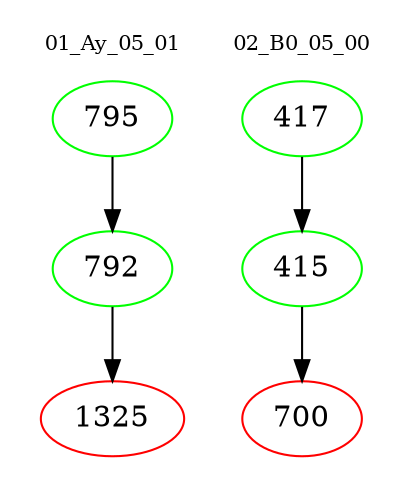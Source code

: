 digraph{
subgraph cluster_0 {
color = white
label = "01_Ay_05_01";
fontsize=10;
T0_795 [label="795", color="green"]
T0_795 -> T0_792 [color="black"]
T0_792 [label="792", color="green"]
T0_792 -> T0_1325 [color="black"]
T0_1325 [label="1325", color="red"]
}
subgraph cluster_1 {
color = white
label = "02_B0_05_00";
fontsize=10;
T1_417 [label="417", color="green"]
T1_417 -> T1_415 [color="black"]
T1_415 [label="415", color="green"]
T1_415 -> T1_700 [color="black"]
T1_700 [label="700", color="red"]
}
}
